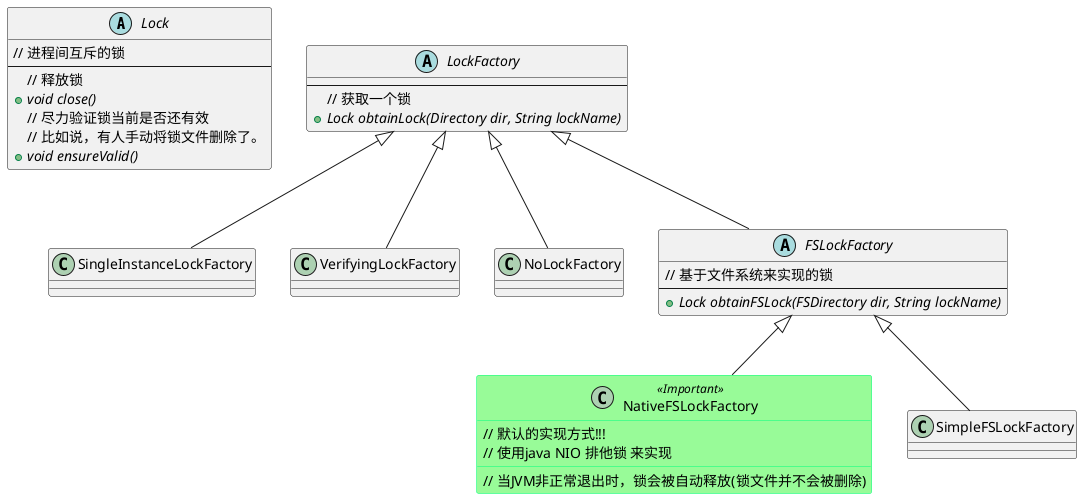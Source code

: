 @startuml
skinparam class{
    BackgroundColor<<Important>> PaleGreen
    BorderColor<<Important>> SpringGreen
}

abstract class Lock{
    // 进程间互斥的锁
    ---
    // 释放锁
    +{abstract}void close()
    // 尽力验证锁当前是否还有效
    // 比如说，有人手动将锁文件删除了。
    +{abstract} void ensureValid()
}

abstract class LockFactory{
    ---
    // 获取一个锁
    +{abstract} Lock obtainLock(Directory dir, String lockName)
}

class SingleInstanceLockFactory extends LockFactory{

}

class VerifyingLockFactory extends LockFactory{

}

class NoLockFactory extends LockFactory{

}

abstract class FSLockFactory extends LockFactory{
    // 基于文件系统来实现的锁
    ---
    +{abstract} Lock obtainFSLock(FSDirectory dir, String lockName)
}

class NativeFSLockFactory<<Important>> extends FSLockFactory{
    // 默认的实现方式!!!
    // 使用java NIO 排他锁 来实现
    // 当JVM非正常退出时，锁会被自动释放(锁文件并不会被删除)
}

class SimpleFSLockFactory extends FSLockFactory{

}
@enduml